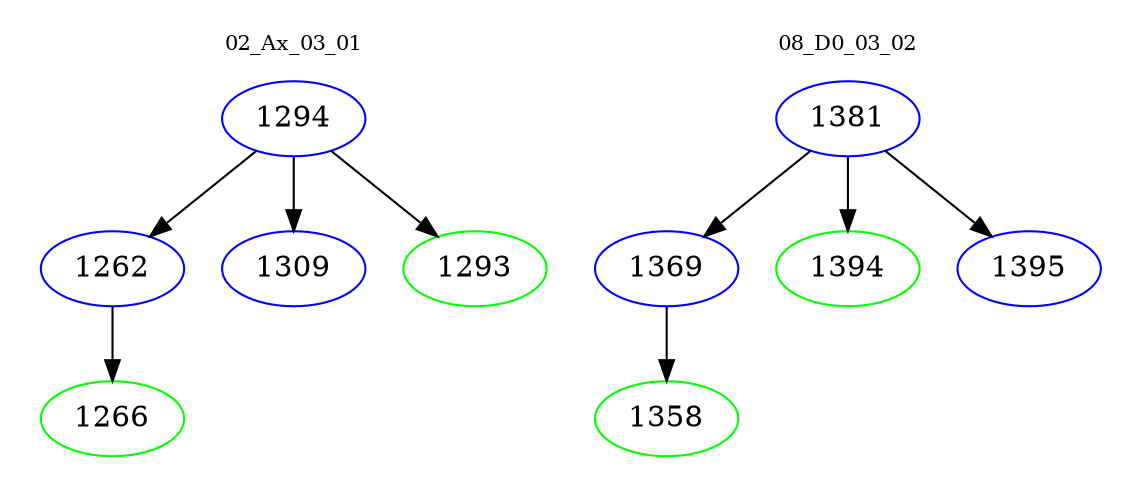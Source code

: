 digraph{
subgraph cluster_0 {
color = white
label = "02_Ax_03_01";
fontsize=10;
T0_1294 [label="1294", color="blue"]
T0_1294 -> T0_1262 [color="black"]
T0_1262 [label="1262", color="blue"]
T0_1262 -> T0_1266 [color="black"]
T0_1266 [label="1266", color="green"]
T0_1294 -> T0_1309 [color="black"]
T0_1309 [label="1309", color="blue"]
T0_1294 -> T0_1293 [color="black"]
T0_1293 [label="1293", color="green"]
}
subgraph cluster_1 {
color = white
label = "08_D0_03_02";
fontsize=10;
T1_1381 [label="1381", color="blue"]
T1_1381 -> T1_1369 [color="black"]
T1_1369 [label="1369", color="blue"]
T1_1369 -> T1_1358 [color="black"]
T1_1358 [label="1358", color="green"]
T1_1381 -> T1_1394 [color="black"]
T1_1394 [label="1394", color="green"]
T1_1381 -> T1_1395 [color="black"]
T1_1395 [label="1395", color="blue"]
}
}
